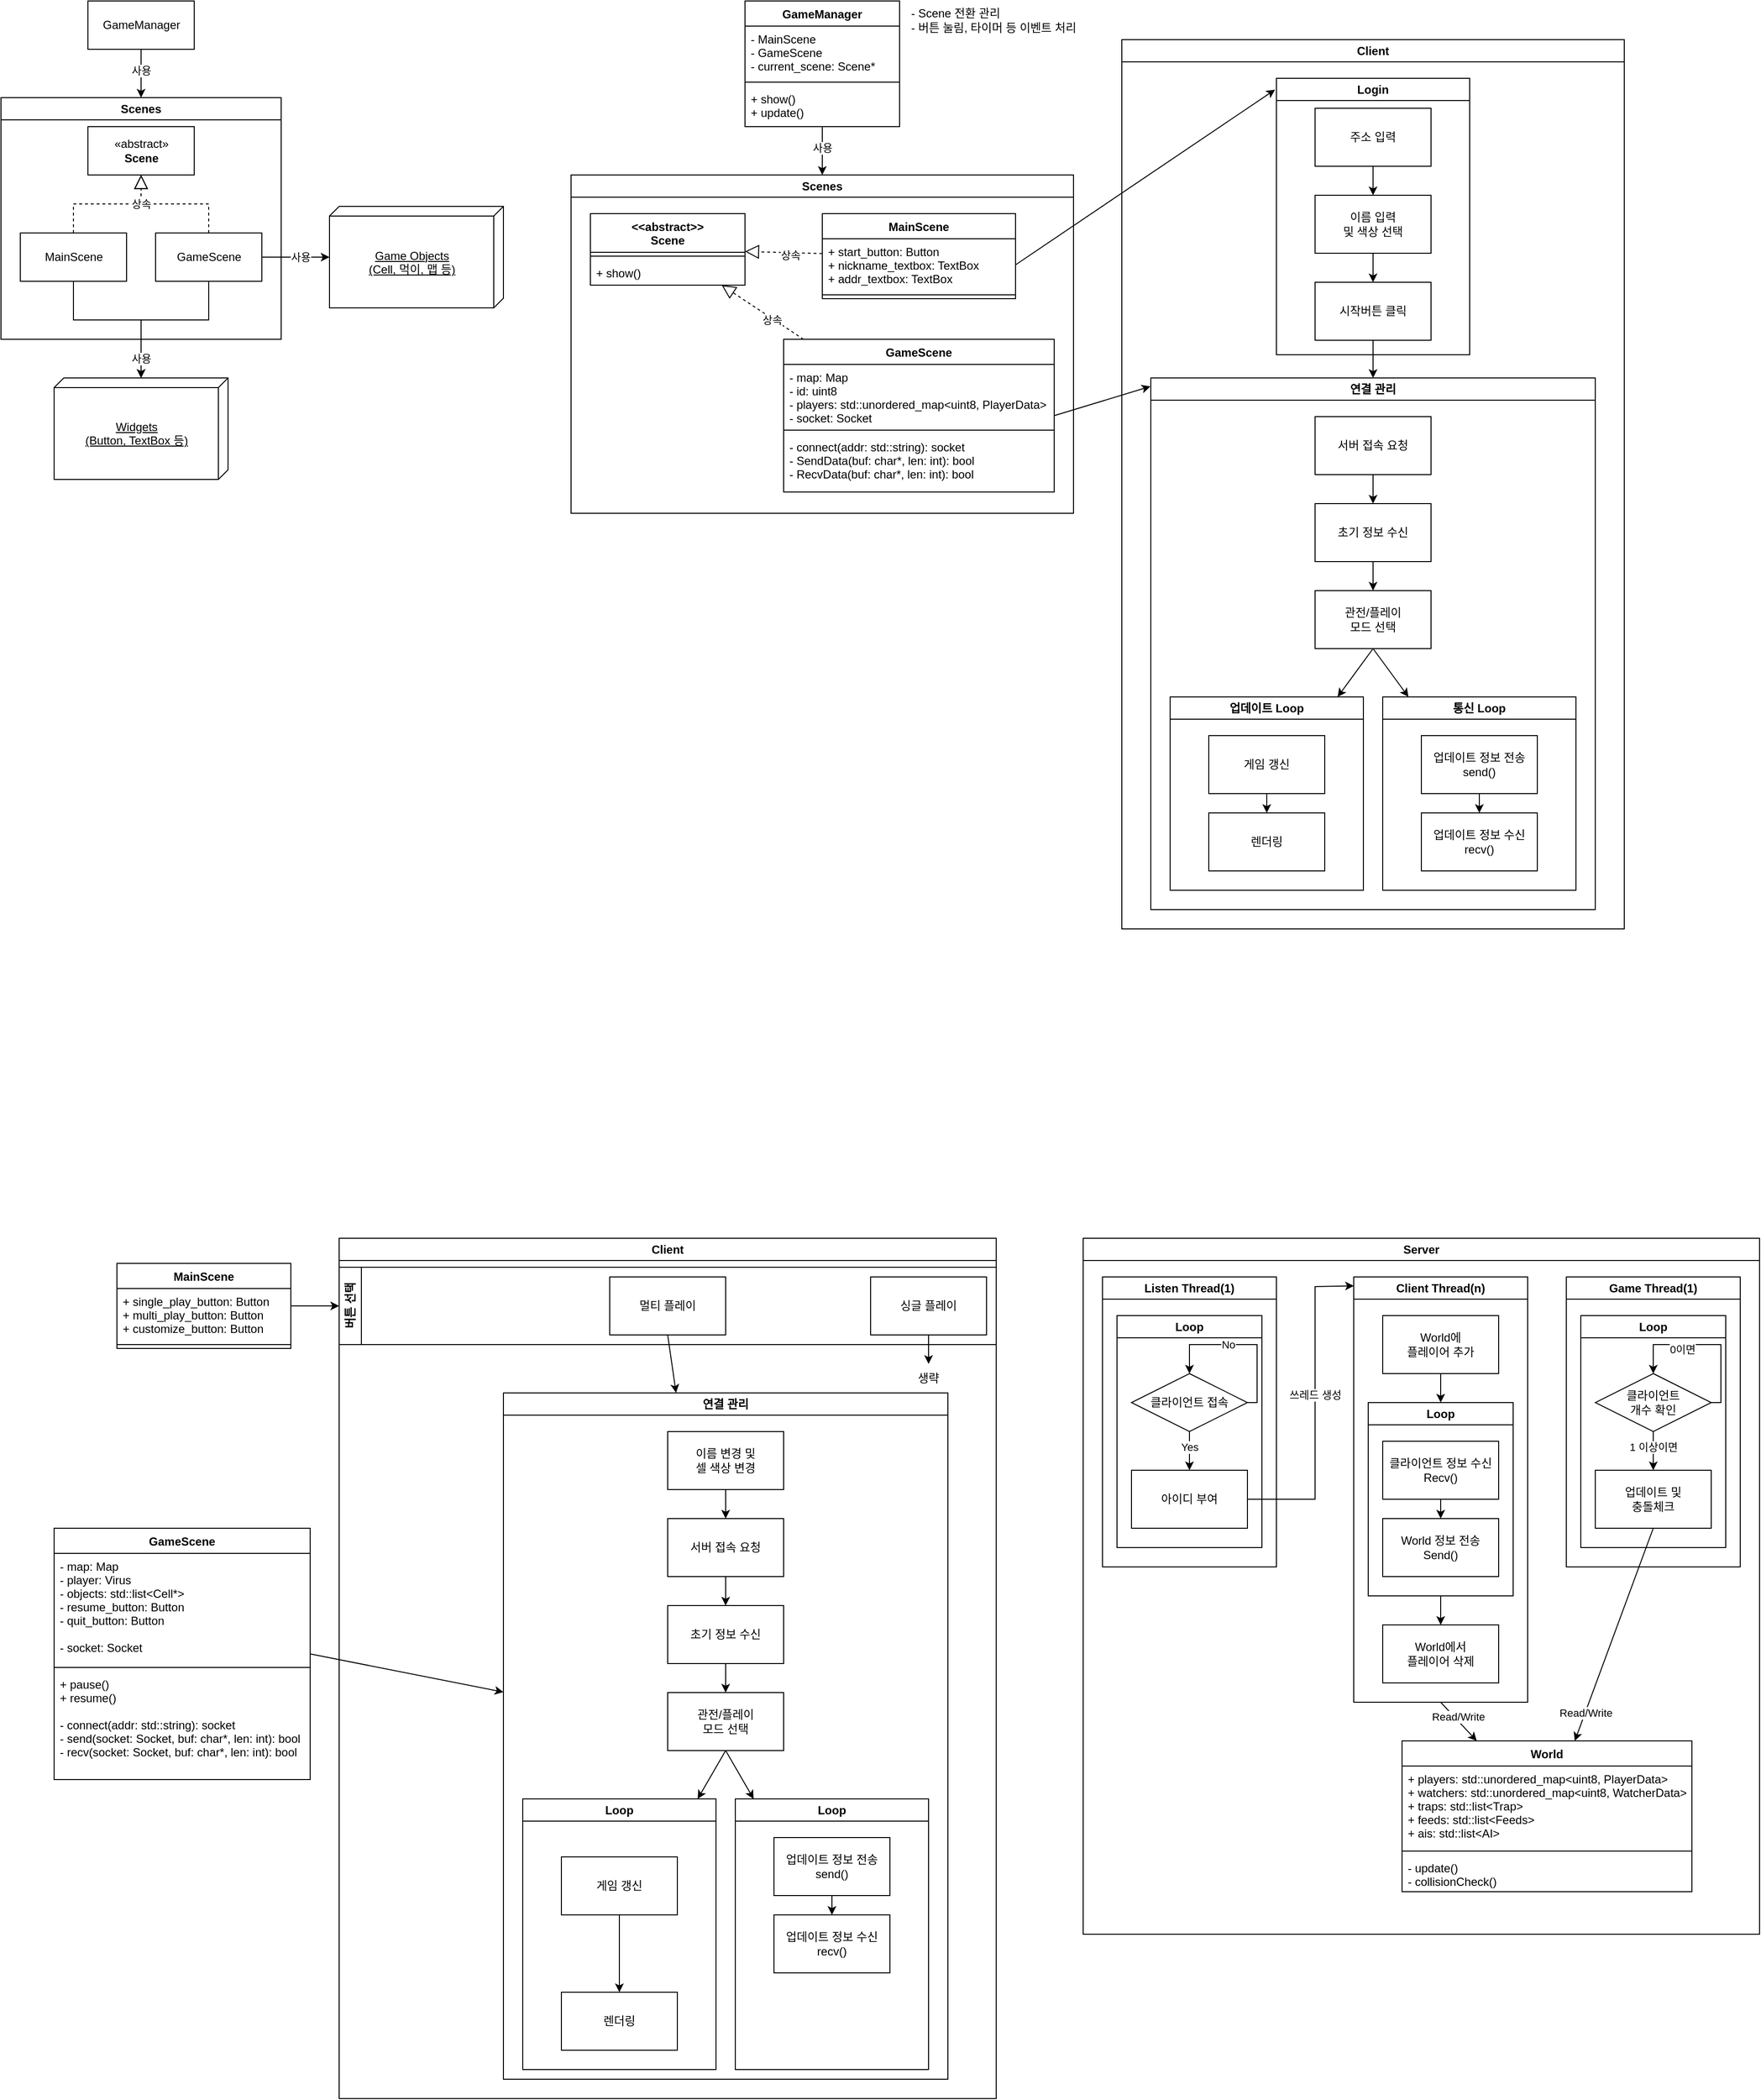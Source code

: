 <mxfile>
    <diagram id="Tkdzfz1TLTnu2IisW8S4" name="Page-1">
        <mxGraphModel dx="1210" dy="749" grid="1" gridSize="10" guides="1" tooltips="1" connect="1" arrows="1" fold="1" page="1" pageScale="1" pageWidth="1920" pageHeight="1200" math="0" shadow="0">
            <root>
                <mxCell id="0"/>
                <mxCell id="1" parent="0"/>
                <mxCell id="48" style="edgeStyle=none;rounded=0;html=1;exitX=1;exitY=0.5;exitDx=0;exitDy=0;" parent="1" source="32" target="47" edge="1">
                    <mxGeometry relative="1" as="geometry"/>
                </mxCell>
                <mxCell id="61" value="사용" style="edgeLabel;html=1;align=center;verticalAlign=middle;resizable=0;points=[];" parent="48" vertex="1" connectable="0">
                    <mxGeometry x="-0.141" relative="1" as="geometry">
                        <mxPoint x="10" as="offset"/>
                    </mxGeometry>
                </mxCell>
                <mxCell id="33" value="GameManager" style="html=1;" parent="1" vertex="1">
                    <mxGeometry x="140" y="40" width="110" height="50" as="geometry"/>
                </mxCell>
                <mxCell id="47" value="&lt;br&gt;&lt;br&gt;Game Objects&lt;br&gt;(Cell, 먹이, 맵 등)" style="verticalAlign=top;align=center;spacingTop=8;spacingLeft=2;spacingRight=12;shape=cube;size=10;direction=south;fontStyle=4;html=1;" parent="1" vertex="1">
                    <mxGeometry x="390" y="252.5" width="180" height="105" as="geometry"/>
                </mxCell>
                <mxCell id="67" value="- Scene 전환 관리&lt;br&gt;- 버튼 눌림, 타이머 등 이벤트 처리" style="text;html=1;strokeColor=none;fillColor=none;align=left;verticalAlign=middle;whiteSpace=wrap;rounded=0;" parent="1" vertex="1">
                    <mxGeometry x="990" y="40" width="195" height="40" as="geometry"/>
                </mxCell>
                <mxCell id="72" value="GameManager" style="swimlane;fontStyle=1;align=center;verticalAlign=top;childLayout=stackLayout;horizontal=1;startSize=26;horizontalStack=0;resizeParent=1;resizeParentMax=0;resizeLast=0;collapsible=1;marginBottom=0;" parent="1" vertex="1">
                    <mxGeometry x="820" y="40" width="160" height="130" as="geometry">
                        <mxRectangle x="840" y="120" width="120" height="30" as="alternateBounds"/>
                    </mxGeometry>
                </mxCell>
                <mxCell id="73" value="- MainScene&#10;- GameScene&#10;- current_scene: Scene*" style="text;strokeColor=none;fillColor=none;align=left;verticalAlign=top;spacingLeft=4;spacingRight=4;overflow=hidden;rotatable=0;points=[[0,0.5],[1,0.5]];portConstraint=eastwest;" parent="72" vertex="1">
                    <mxGeometry y="26" width="160" height="54" as="geometry"/>
                </mxCell>
                <mxCell id="74" value="" style="line;strokeWidth=1;fillColor=none;align=left;verticalAlign=middle;spacingTop=-1;spacingLeft=3;spacingRight=3;rotatable=0;labelPosition=right;points=[];portConstraint=eastwest;strokeColor=inherit;" parent="72" vertex="1">
                    <mxGeometry y="80" width="160" height="8" as="geometry"/>
                </mxCell>
                <mxCell id="75" value="+ show()&#10;+ update()" style="text;strokeColor=none;fillColor=none;align=left;verticalAlign=top;spacingLeft=4;spacingRight=4;overflow=hidden;rotatable=0;points=[[0,0.5],[1,0.5]];portConstraint=eastwest;" parent="72" vertex="1">
                    <mxGeometry y="88" width="160" height="42" as="geometry"/>
                </mxCell>
                <mxCell id="76" value="Scenes" style="swimlane;whiteSpace=wrap;html=1;" parent="1" vertex="1">
                    <mxGeometry x="50" y="140" width="290" height="250" as="geometry"/>
                </mxCell>
                <mxCell id="31" value="MainScene" style="html=1;" parent="76" vertex="1">
                    <mxGeometry x="20" y="140" width="110" height="50" as="geometry"/>
                </mxCell>
                <mxCell id="32" value="GameScene" style="html=1;" parent="76" vertex="1">
                    <mxGeometry x="160" y="140" width="110" height="50" as="geometry"/>
                </mxCell>
                <mxCell id="35" value="«abstract»&lt;br&gt;&lt;b&gt;Scene&lt;/b&gt;" style="html=1;" parent="76" vertex="1">
                    <mxGeometry x="90" y="30" width="110" height="50" as="geometry"/>
                </mxCell>
                <mxCell id="36" value="" style="endArrow=block;dashed=1;endFill=0;endSize=12;html=1;rounded=0;exitX=0.5;exitY=0;exitDx=0;exitDy=0;entryX=0.5;entryY=1;entryDx=0;entryDy=0;" parent="76" source="31" target="35" edge="1">
                    <mxGeometry width="160" relative="1" as="geometry">
                        <mxPoint x="50" y="120" as="sourcePoint"/>
                        <mxPoint x="210" y="120" as="targetPoint"/>
                        <Array as="points">
                            <mxPoint x="75" y="110"/>
                            <mxPoint x="145" y="110"/>
                        </Array>
                    </mxGeometry>
                </mxCell>
                <mxCell id="37" value="" style="endArrow=block;dashed=1;endFill=0;endSize=12;html=1;rounded=0;exitX=0.5;exitY=0;exitDx=0;exitDy=0;entryX=0.5;entryY=1;entryDx=0;entryDy=0;" parent="76" source="32" target="35" edge="1">
                    <mxGeometry width="160" relative="1" as="geometry">
                        <mxPoint x="400" y="90" as="sourcePoint"/>
                        <mxPoint x="470" y="20" as="targetPoint"/>
                        <Array as="points">
                            <mxPoint x="215" y="110"/>
                            <mxPoint x="145" y="110"/>
                        </Array>
                    </mxGeometry>
                </mxCell>
                <mxCell id="59" value="상속" style="edgeLabel;html=1;align=center;verticalAlign=middle;resizable=0;points=[];" parent="37" vertex="1" connectable="0">
                    <mxGeometry x="0.665" relative="1" as="geometry">
                        <mxPoint y="8" as="offset"/>
                    </mxGeometry>
                </mxCell>
                <mxCell id="63" style="edgeStyle=none;html=1;exitX=0.5;exitY=1;exitDx=0;exitDy=0;entryX=0.5;entryY=0;entryDx=0;entryDy=0;rounded=0;" parent="1" source="31" edge="1">
                    <mxGeometry relative="1" as="geometry">
                        <mxPoint x="195" y="430" as="targetPoint"/>
                        <Array as="points">
                            <mxPoint x="125" y="370"/>
                            <mxPoint x="195" y="370"/>
                        </Array>
                    </mxGeometry>
                </mxCell>
                <mxCell id="64" style="edgeStyle=none;html=1;exitX=0.5;exitY=1;exitDx=0;exitDy=0;rounded=0;" parent="1" source="32" target="112" edge="1">
                    <mxGeometry relative="1" as="geometry">
                        <mxPoint x="195" y="430" as="targetPoint"/>
                        <Array as="points">
                            <mxPoint x="265" y="370"/>
                            <mxPoint x="195" y="370"/>
                        </Array>
                    </mxGeometry>
                </mxCell>
                <mxCell id="66" value="사용" style="edgeLabel;html=1;align=center;verticalAlign=middle;resizable=0;points=[];" parent="64" vertex="1" connectable="0">
                    <mxGeometry x="0.667" relative="1" as="geometry">
                        <mxPoint y="8" as="offset"/>
                    </mxGeometry>
                </mxCell>
                <mxCell id="45" style="edgeStyle=none;rounded=0;html=1;exitX=0.5;exitY=1;exitDx=0;exitDy=0;entryX=0.5;entryY=0;entryDx=0;entryDy=0;" parent="1" source="33" target="76" edge="1">
                    <mxGeometry relative="1" as="geometry">
                        <mxPoint x="70" y="185" as="sourcePoint"/>
                    </mxGeometry>
                </mxCell>
                <mxCell id="60" value="사용" style="edgeLabel;html=1;align=center;verticalAlign=middle;resizable=0;points=[];" parent="45" vertex="1" connectable="0">
                    <mxGeometry x="-0.136" relative="1" as="geometry">
                        <mxPoint as="offset"/>
                    </mxGeometry>
                </mxCell>
                <mxCell id="81" value="Scenes" style="swimlane;whiteSpace=wrap;html=1;" parent="1" vertex="1">
                    <mxGeometry x="640" y="220" width="520" height="350" as="geometry">
                        <mxRectangle x="640" y="400" width="80" height="30" as="alternateBounds"/>
                    </mxGeometry>
                </mxCell>
                <mxCell id="86" value="" style="endArrow=block;dashed=1;endFill=0;endSize=12;html=1;rounded=0;" parent="81" source="316" target="97" edge="1">
                    <mxGeometry width="160" relative="1" as="geometry">
                        <mxPoint x="320" y="170" as="sourcePoint"/>
                        <mxPoint x="145" y="80" as="targetPoint"/>
                        <Array as="points"/>
                    </mxGeometry>
                </mxCell>
                <mxCell id="324" value="상속" style="edgeLabel;html=1;align=center;verticalAlign=middle;resizable=0;points=[];" vertex="1" connectable="0" parent="86">
                    <mxGeometry x="-0.238" y="1" relative="1" as="geometry">
                        <mxPoint as="offset"/>
                    </mxGeometry>
                </mxCell>
                <mxCell id="97" value="&lt;&lt;abstract&gt;&gt;&#10;Scene" style="swimlane;fontStyle=1;align=center;verticalAlign=top;childLayout=stackLayout;horizontal=1;startSize=40;horizontalStack=0;resizeParent=1;resizeParentMax=0;resizeLast=0;collapsible=1;marginBottom=0;" parent="81" vertex="1">
                    <mxGeometry x="20" y="40" width="160" height="74" as="geometry"/>
                </mxCell>
                <mxCell id="99" value="" style="line;strokeWidth=1;fillColor=none;align=left;verticalAlign=middle;spacingTop=-1;spacingLeft=3;spacingRight=3;rotatable=0;labelPosition=right;points=[];portConstraint=eastwest;strokeColor=inherit;" parent="97" vertex="1">
                    <mxGeometry y="40" width="160" height="8" as="geometry"/>
                </mxCell>
                <mxCell id="100" value="+ show()" style="text;strokeColor=none;fillColor=none;align=left;verticalAlign=top;spacingLeft=4;spacingRight=4;overflow=hidden;rotatable=0;points=[[0,0.5],[1,0.5]];portConstraint=eastwest;" parent="97" vertex="1">
                    <mxGeometry y="48" width="160" height="26" as="geometry"/>
                </mxCell>
                <mxCell id="102" value="MainScene" style="swimlane;fontStyle=1;align=center;verticalAlign=top;childLayout=stackLayout;horizontal=1;startSize=26;horizontalStack=0;resizeParent=1;resizeParentMax=0;resizeLast=0;collapsible=1;marginBottom=0;" parent="81" vertex="1">
                    <mxGeometry x="260" y="40" width="200" height="88" as="geometry">
                        <mxRectangle x="20" y="170.0" width="100" height="30" as="alternateBounds"/>
                    </mxGeometry>
                </mxCell>
                <mxCell id="103" value="+ start_button: Button&#10;+ nickname_textbox: TextBox&#10;+ addr_textbox: TextBox" style="text;strokeColor=none;fillColor=none;align=left;verticalAlign=top;spacingLeft=4;spacingRight=4;overflow=hidden;rotatable=0;points=[[0,0.5],[1,0.5]];portConstraint=eastwest;" parent="102" vertex="1">
                    <mxGeometry y="26" width="200" height="54" as="geometry"/>
                </mxCell>
                <mxCell id="104" value="" style="line;strokeWidth=1;fillColor=none;align=left;verticalAlign=middle;spacingTop=-1;spacingLeft=3;spacingRight=3;rotatable=0;labelPosition=right;points=[];portConstraint=eastwest;strokeColor=inherit;" parent="102" vertex="1">
                    <mxGeometry y="80" width="200" height="8" as="geometry"/>
                </mxCell>
                <mxCell id="85" value="" style="endArrow=block;dashed=1;endFill=0;endSize=12;html=1;rounded=0;" parent="81" source="102" target="97" edge="1">
                    <mxGeometry width="160" relative="1" as="geometry">
                        <mxPoint x="135" y="180" as="sourcePoint"/>
                        <mxPoint x="205" y="80" as="targetPoint"/>
                        <Array as="points"/>
                    </mxGeometry>
                </mxCell>
                <mxCell id="111" value="상속" style="edgeLabel;html=1;align=center;verticalAlign=middle;resizable=0;points=[];" parent="85" vertex="1" connectable="0">
                    <mxGeometry x="0.504" relative="1" as="geometry">
                        <mxPoint x="27" y="3" as="offset"/>
                    </mxGeometry>
                </mxCell>
                <mxCell id="316" value="GameScene" style="swimlane;fontStyle=1;align=center;verticalAlign=top;childLayout=stackLayout;horizontal=1;startSize=26;horizontalStack=0;resizeParent=1;resizeParentMax=0;resizeLast=0;collapsible=1;marginBottom=0;" vertex="1" parent="81">
                    <mxGeometry x="220" y="170" width="280" height="158" as="geometry">
                        <mxRectangle x="220" y="170" width="110" height="30" as="alternateBounds"/>
                    </mxGeometry>
                </mxCell>
                <mxCell id="317" value="- map: Map&#10;- id: uint8&#10;- players: std::unordered_map&lt;uint8, PlayerData&gt;&#10;- socket: Socket" style="text;strokeColor=none;fillColor=none;align=left;verticalAlign=top;spacingLeft=4;spacingRight=4;overflow=hidden;rotatable=0;points=[[0,0.5],[1,0.5]];portConstraint=eastwest;" vertex="1" parent="316">
                    <mxGeometry y="26" width="280" height="64" as="geometry"/>
                </mxCell>
                <mxCell id="318" value="" style="line;strokeWidth=1;fillColor=none;align=left;verticalAlign=middle;spacingTop=-1;spacingLeft=3;spacingRight=3;rotatable=0;labelPosition=right;points=[];portConstraint=eastwest;strokeColor=inherit;" vertex="1" parent="316">
                    <mxGeometry y="90" width="280" height="8" as="geometry"/>
                </mxCell>
                <mxCell id="319" value="- connect(addr: std::string): socket&#10;- SendData(buf: char*, len: int): bool&#10;- RecvData(buf: char*, len: int): bool" style="text;strokeColor=none;fillColor=none;align=left;verticalAlign=top;spacingLeft=4;spacingRight=4;overflow=hidden;rotatable=0;points=[[0,0.5],[1,0.5]];portConstraint=eastwest;" vertex="1" parent="316">
                    <mxGeometry y="98" width="280" height="60" as="geometry"/>
                </mxCell>
                <mxCell id="92" style="edgeStyle=none;rounded=0;html=1;exitX=0.5;exitY=1.014;exitDx=0;exitDy=0;entryX=0.5;entryY=0;entryDx=0;entryDy=0;exitPerimeter=0;" parent="1" source="75" target="81" edge="1">
                    <mxGeometry relative="1" as="geometry">
                        <mxPoint x="845" y="170" as="sourcePoint"/>
                    </mxGeometry>
                </mxCell>
                <mxCell id="93" value="사용" style="edgeLabel;html=1;align=center;verticalAlign=middle;resizable=0;points=[];" parent="92" vertex="1" connectable="0">
                    <mxGeometry x="-0.136" relative="1" as="geometry">
                        <mxPoint as="offset"/>
                    </mxGeometry>
                </mxCell>
                <mxCell id="112" value="&lt;br&gt;&lt;br&gt;Widgets&lt;br&gt;(Button, TextBox 등)" style="verticalAlign=top;align=center;spacingTop=8;spacingLeft=2;spacingRight=12;shape=cube;size=10;direction=south;fontStyle=4;html=1;" parent="1" vertex="1">
                    <mxGeometry x="105" y="430" width="180" height="105" as="geometry"/>
                </mxCell>
                <mxCell id="119" value="Client" style="swimlane;whiteSpace=wrap;html=1;" parent="1" vertex="1">
                    <mxGeometry x="400" y="1320" width="680" height="890" as="geometry"/>
                </mxCell>
                <mxCell id="194" value="버튼 선택" style="swimlane;horizontal=0;whiteSpace=wrap;html=1;" parent="119" vertex="1">
                    <mxGeometry y="30" width="680" height="80" as="geometry"/>
                </mxCell>
                <mxCell id="191" value="멀티 플레이" style="rounded=0;whiteSpace=wrap;html=1;" parent="194" vertex="1">
                    <mxGeometry x="280" y="10" width="120" height="60" as="geometry"/>
                </mxCell>
                <mxCell id="190" value="싱글 플레이" style="rounded=0;whiteSpace=wrap;html=1;" parent="194" vertex="1">
                    <mxGeometry x="550" y="10" width="120" height="60" as="geometry"/>
                </mxCell>
                <mxCell id="196" style="edgeStyle=none;rounded=0;html=1;exitX=0.5;exitY=1;exitDx=0;exitDy=0;" parent="119" source="191" target="202" edge="1">
                    <mxGeometry relative="1" as="geometry">
                        <Array as="points"/>
                    </mxGeometry>
                </mxCell>
                <mxCell id="202" value="연결 관리" style="swimlane;whiteSpace=wrap;html=1;" parent="119" vertex="1">
                    <mxGeometry x="170" y="160" width="460" height="710" as="geometry"/>
                </mxCell>
                <mxCell id="134" value="서버 접속 요청" style="rounded=0;whiteSpace=wrap;html=1;" parent="202" vertex="1">
                    <mxGeometry x="170" y="130" width="120" height="60" as="geometry"/>
                </mxCell>
                <mxCell id="140" value="초기 정보 수신" style="rounded=0;whiteSpace=wrap;html=1;" parent="202" vertex="1">
                    <mxGeometry x="170" y="220" width="120" height="60" as="geometry"/>
                </mxCell>
                <mxCell id="156" style="edgeStyle=none;rounded=0;html=1;exitX=0.5;exitY=1;exitDx=0;exitDy=0;" parent="202" source="134" target="140" edge="1">
                    <mxGeometry relative="1" as="geometry"/>
                </mxCell>
                <mxCell id="158" value="Loop" style="swimlane;whiteSpace=wrap;html=1;" parent="202" vertex="1">
                    <mxGeometry x="20" y="420" width="200" height="280" as="geometry"/>
                </mxCell>
                <mxCell id="157" value="렌더링" style="rounded=0;whiteSpace=wrap;html=1;" parent="158" vertex="1">
                    <mxGeometry x="40" y="200" width="120" height="60" as="geometry"/>
                </mxCell>
                <mxCell id="249" style="edgeStyle=none;rounded=0;html=1;exitX=0.5;exitY=1;exitDx=0;exitDy=0;" edge="1" parent="158" source="248" target="157">
                    <mxGeometry relative="1" as="geometry"/>
                </mxCell>
                <mxCell id="248" value="게임 갱신" style="rounded=0;whiteSpace=wrap;html=1;" vertex="1" parent="158">
                    <mxGeometry x="40" y="60" width="120" height="60" as="geometry"/>
                </mxCell>
                <mxCell id="163" style="edgeStyle=none;rounded=0;html=1;exitX=0.5;exitY=1;exitDx=0;exitDy=0;" parent="202" source="140" target="229" edge="1">
                    <mxGeometry relative="1" as="geometry">
                        <mxPoint x="210" y="330" as="targetPoint"/>
                    </mxGeometry>
                </mxCell>
                <mxCell id="254" style="edgeStyle=none;rounded=0;html=1;exitX=0.5;exitY=1;exitDx=0;exitDy=0;" edge="1" parent="202" source="229" target="158">
                    <mxGeometry relative="1" as="geometry"/>
                </mxCell>
                <mxCell id="255" style="edgeStyle=none;rounded=0;html=1;exitX=0.5;exitY=1;exitDx=0;exitDy=0;" edge="1" parent="202" source="229" target="242">
                    <mxGeometry relative="1" as="geometry"/>
                </mxCell>
                <mxCell id="229" value="관전/플레이&lt;br&gt;모드 선택" style="rounded=0;whiteSpace=wrap;html=1;" vertex="1" parent="202">
                    <mxGeometry x="170" y="310" width="120" height="60" as="geometry"/>
                </mxCell>
                <mxCell id="242" value="Loop" style="swimlane;whiteSpace=wrap;html=1;" vertex="1" parent="202">
                    <mxGeometry x="240" y="420" width="200" height="280" as="geometry"/>
                </mxCell>
                <mxCell id="244" style="edgeStyle=none;rounded=0;html=1;exitX=0.5;exitY=1;exitDx=0;exitDy=0;" edge="1" parent="242" source="245" target="247">
                    <mxGeometry relative="1" as="geometry"/>
                </mxCell>
                <mxCell id="245" value="업데이트 정보 전송&lt;br&gt;send()" style="rounded=0;whiteSpace=wrap;html=1;" vertex="1" parent="242">
                    <mxGeometry x="40" y="40" width="120" height="60" as="geometry"/>
                </mxCell>
                <mxCell id="247" value="업데이트 정보 수신&lt;br&gt;recv()" style="rounded=0;whiteSpace=wrap;html=1;" vertex="1" parent="242">
                    <mxGeometry x="40" y="120" width="120" height="60" as="geometry"/>
                </mxCell>
                <mxCell id="253" style="edgeStyle=none;rounded=0;html=1;exitX=0.5;exitY=1;exitDx=0;exitDy=0;" edge="1" parent="202" source="197" target="134">
                    <mxGeometry relative="1" as="geometry"/>
                </mxCell>
                <mxCell id="197" value="이름 변경 및&lt;br&gt;셀 색상 변경" style="rounded=0;whiteSpace=wrap;html=1;" parent="202" vertex="1">
                    <mxGeometry x="170" y="40" width="120" height="60" as="geometry"/>
                </mxCell>
                <mxCell id="125" value="생략" style="text;html=1;strokeColor=none;fillColor=none;align=center;verticalAlign=middle;whiteSpace=wrap;rounded=0;" parent="119" vertex="1">
                    <mxGeometry x="590" y="130" width="40" height="30" as="geometry"/>
                </mxCell>
                <mxCell id="241" style="edgeStyle=none;rounded=0;html=1;exitX=0.5;exitY=1;exitDx=0;exitDy=0;" edge="1" parent="119" source="190" target="125">
                    <mxGeometry relative="1" as="geometry"/>
                </mxCell>
                <mxCell id="136" value="Server" style="swimlane;whiteSpace=wrap;html=1;" parent="1" vertex="1">
                    <mxGeometry x="1170" y="1320" width="700" height="720" as="geometry"/>
                </mxCell>
                <mxCell id="143" value="Listen Thread(1)" style="swimlane;whiteSpace=wrap;html=1;" parent="136" vertex="1">
                    <mxGeometry x="20" y="40" width="180" height="300" as="geometry"/>
                </mxCell>
                <mxCell id="151" value="Loop" style="swimlane;whiteSpace=wrap;html=1;" parent="143" vertex="1">
                    <mxGeometry x="15" y="40" width="150" height="240" as="geometry"/>
                </mxCell>
                <mxCell id="138" value="아이디 부여" style="rounded=0;whiteSpace=wrap;html=1;" parent="151" vertex="1">
                    <mxGeometry x="15" y="160" width="120" height="60" as="geometry"/>
                </mxCell>
                <mxCell id="139" style="edgeStyle=none;html=1;" parent="151" source="216" target="138" edge="1">
                    <mxGeometry relative="1" as="geometry">
                        <mxPoint x="80.0" y="120" as="sourcePoint"/>
                        <mxPoint x="79.87" y="150" as="targetPoint"/>
                    </mxGeometry>
                </mxCell>
                <mxCell id="220" value="Yes" style="edgeLabel;html=1;align=center;verticalAlign=middle;resizable=0;points=[];" parent="139" vertex="1" connectable="0">
                    <mxGeometry x="-0.195" relative="1" as="geometry">
                        <mxPoint as="offset"/>
                    </mxGeometry>
                </mxCell>
                <mxCell id="216" value="클라이언트 접속" style="rhombus;whiteSpace=wrap;html=1;" parent="151" vertex="1">
                    <mxGeometry x="15" y="60" width="120" height="60" as="geometry"/>
                </mxCell>
                <mxCell id="218" style="edgeStyle=none;rounded=0;html=1;exitX=1;exitY=0.5;exitDx=0;exitDy=0;startArrow=none;startFill=0;endArrow=classic;endFill=1;" parent="151" source="216" target="216" edge="1">
                    <mxGeometry relative="1" as="geometry">
                        <mxPoint x="65" y="30" as="targetPoint"/>
                        <Array as="points">
                            <mxPoint x="145" y="90"/>
                            <mxPoint x="145" y="30"/>
                            <mxPoint x="75" y="30"/>
                        </Array>
                    </mxGeometry>
                </mxCell>
                <mxCell id="219" value="No" style="edgeLabel;html=1;align=center;verticalAlign=middle;resizable=0;points=[];" parent="218" vertex="1" connectable="0">
                    <mxGeometry x="0.12" relative="1" as="geometry">
                        <mxPoint x="-5" as="offset"/>
                    </mxGeometry>
                </mxCell>
                <mxCell id="144" value="Client Thread(n)" style="swimlane;whiteSpace=wrap;html=1;" parent="136" vertex="1">
                    <mxGeometry x="280" y="40" width="180" height="440" as="geometry"/>
                </mxCell>
                <mxCell id="228" style="edgeStyle=none;rounded=0;html=1;exitX=0.5;exitY=1;exitDx=0;exitDy=0;startArrow=none;startFill=0;endArrow=classic;endFill=1;" parent="144" source="214" target="227" edge="1">
                    <mxGeometry relative="1" as="geometry"/>
                </mxCell>
                <mxCell id="214" value="Loop" style="swimlane;whiteSpace=wrap;html=1;" parent="144" vertex="1">
                    <mxGeometry x="15" y="130" width="150" height="200" as="geometry"/>
                </mxCell>
                <mxCell id="215" style="edgeStyle=none;rounded=0;html=1;exitX=0.5;exitY=1;exitDx=0;exitDy=0;startArrow=none;startFill=0;endArrow=classic;endFill=1;" parent="214" source="203" target="204" edge="1">
                    <mxGeometry relative="1" as="geometry"/>
                </mxCell>
                <mxCell id="203" value="클라이언트 정보 수신&lt;br&gt;Recv()" style="rounded=0;whiteSpace=wrap;html=1;" parent="214" vertex="1">
                    <mxGeometry x="15" y="40" width="120" height="60" as="geometry"/>
                </mxCell>
                <mxCell id="204" value="World 정보 전송&lt;br&gt;Send()" style="rounded=0;whiteSpace=wrap;html=1;" parent="214" vertex="1">
                    <mxGeometry x="15" y="120" width="120" height="60" as="geometry"/>
                </mxCell>
                <mxCell id="226" style="edgeStyle=none;rounded=0;html=1;exitX=0.5;exitY=1;exitDx=0;exitDy=0;startArrow=none;startFill=0;endArrow=classic;endFill=1;" parent="144" source="223" target="214" edge="1">
                    <mxGeometry relative="1" as="geometry"/>
                </mxCell>
                <mxCell id="223" value="World에 &lt;br&gt;플레이어 추가" style="rounded=0;whiteSpace=wrap;html=1;" parent="144" vertex="1">
                    <mxGeometry x="30" y="40" width="120" height="60" as="geometry"/>
                </mxCell>
                <mxCell id="227" value="World에서&lt;br&gt;플레이어 삭제" style="rounded=0;whiteSpace=wrap;html=1;" parent="144" vertex="1">
                    <mxGeometry x="30" y="360" width="120" height="60" as="geometry"/>
                </mxCell>
                <mxCell id="145" value="Game Thread(1)" style="swimlane;whiteSpace=wrap;html=1;" parent="136" vertex="1">
                    <mxGeometry x="500" y="40" width="180" height="300" as="geometry"/>
                </mxCell>
                <mxCell id="164" value="Loop" style="swimlane;whiteSpace=wrap;html=1;" parent="145" vertex="1">
                    <mxGeometry x="15" y="40" width="150" height="240" as="geometry"/>
                </mxCell>
                <mxCell id="166" value="업데이트 및&lt;br&gt;충돌체크" style="rounded=0;whiteSpace=wrap;html=1;" parent="164" vertex="1">
                    <mxGeometry x="15" y="160" width="120" height="60" as="geometry"/>
                </mxCell>
                <mxCell id="167" style="edgeStyle=none;html=1;exitX=0.5;exitY=1;exitDx=0;exitDy=0;" parent="164" source="221" target="166" edge="1">
                    <mxGeometry relative="1" as="geometry">
                        <mxPoint x="93.314" y="133.107" as="sourcePoint"/>
                        <mxPoint x="94.87" y="135" as="targetPoint"/>
                    </mxGeometry>
                </mxCell>
                <mxCell id="168" value="1 이상이면" style="edgeLabel;html=1;align=center;verticalAlign=middle;resizable=0;points=[];" parent="167" vertex="1" connectable="0">
                    <mxGeometry x="-0.077" y="1" relative="1" as="geometry">
                        <mxPoint x="-1" y="-3" as="offset"/>
                    </mxGeometry>
                </mxCell>
                <mxCell id="170" style="edgeStyle=none;rounded=0;html=1;" parent="164" source="221" target="221" edge="1">
                    <mxGeometry relative="1" as="geometry">
                        <mxPoint x="56.588" y="48.765" as="targetPoint"/>
                        <mxPoint x="120" y="85" as="sourcePoint"/>
                        <Array as="points">
                            <mxPoint x="145" y="90"/>
                            <mxPoint x="145" y="30"/>
                            <mxPoint x="75" y="30"/>
                        </Array>
                    </mxGeometry>
                </mxCell>
                <mxCell id="171" value="0이면" style="edgeLabel;html=1;align=center;verticalAlign=middle;resizable=0;points=[];" parent="170" vertex="1" connectable="0">
                    <mxGeometry x="0.084" relative="1" as="geometry">
                        <mxPoint x="-18" y="5" as="offset"/>
                    </mxGeometry>
                </mxCell>
                <mxCell id="221" value="클라이언트&lt;br&gt;개수 확인" style="rhombus;whiteSpace=wrap;html=1;" parent="164" vertex="1">
                    <mxGeometry x="15" y="60" width="120" height="60" as="geometry"/>
                </mxCell>
                <mxCell id="153" style="edgeStyle=none;html=1;exitX=1;exitY=0.5;exitDx=0;exitDy=0;rounded=0;entryX=0.001;entryY=0.021;entryDx=0;entryDy=0;entryPerimeter=0;" parent="136" source="138" target="144" edge="1">
                    <mxGeometry relative="1" as="geometry">
                        <mxPoint x="270" y="60" as="targetPoint"/>
                        <Array as="points">
                            <mxPoint x="240" y="270"/>
                            <mxPoint x="240" y="50"/>
                        </Array>
                    </mxGeometry>
                </mxCell>
                <mxCell id="154" value="쓰레드 생성" style="edgeLabel;html=1;align=center;verticalAlign=middle;resizable=0;points=[];" parent="153" vertex="1" connectable="0">
                    <mxGeometry x="0.174" y="-2" relative="1" as="geometry">
                        <mxPoint x="-2" y="16" as="offset"/>
                    </mxGeometry>
                </mxCell>
                <mxCell id="208" style="edgeStyle=none;rounded=0;html=1;exitX=0.5;exitY=1;exitDx=0;exitDy=0;" parent="136" source="166" target="231" edge="1">
                    <mxGeometry relative="1" as="geometry">
                        <Array as="points"/>
                        <mxPoint x="570" y="640" as="targetPoint"/>
                    </mxGeometry>
                </mxCell>
                <mxCell id="224" value="Read/Write" style="edgeLabel;html=1;align=center;verticalAlign=middle;resizable=0;points=[];" parent="208" vertex="1" connectable="0">
                    <mxGeometry x="0.013" y="2" relative="1" as="geometry">
                        <mxPoint x="-31" y="78" as="offset"/>
                    </mxGeometry>
                </mxCell>
                <mxCell id="213" style="edgeStyle=none;rounded=0;html=1;exitX=0.5;exitY=1;exitDx=0;exitDy=0;startArrow=none;startFill=0;endArrow=classic;endFill=1;" parent="136" source="144" target="231" edge="1">
                    <mxGeometry relative="1" as="geometry">
                        <Array as="points"/>
                        <mxPoint x="390" y="640" as="targetPoint"/>
                    </mxGeometry>
                </mxCell>
                <mxCell id="225" value="Read/Write" style="edgeLabel;html=1;align=center;verticalAlign=middle;resizable=0;points=[];" parent="213" vertex="1" connectable="0">
                    <mxGeometry x="-0.063" relative="1" as="geometry">
                        <mxPoint y="-4" as="offset"/>
                    </mxGeometry>
                </mxCell>
                <mxCell id="231" value="World" style="swimlane;fontStyle=1;align=center;verticalAlign=top;childLayout=stackLayout;horizontal=1;startSize=26;horizontalStack=0;resizeParent=1;resizeParentMax=0;resizeLast=0;collapsible=1;marginBottom=0;" vertex="1" parent="136">
                    <mxGeometry x="330" y="520" width="300" height="156" as="geometry"/>
                </mxCell>
                <mxCell id="232" value="+ players: std::unordered_map&lt;uint8, PlayerData&gt;&#10;+ watchers: std::unordered_map&lt;uint8, WatcherData&gt;&#10;+ traps: std::list&lt;Trap&gt;&#10;+ feeds: std::list&lt;Feeds&gt;&#10;+ ais: std::list&lt;AI&gt;" style="text;strokeColor=none;fillColor=none;align=left;verticalAlign=top;spacingLeft=4;spacingRight=4;overflow=hidden;rotatable=0;points=[[0,0.5],[1,0.5]];portConstraint=eastwest;" vertex="1" parent="231">
                    <mxGeometry y="26" width="300" height="84" as="geometry"/>
                </mxCell>
                <mxCell id="233" value="" style="line;strokeWidth=1;fillColor=none;align=left;verticalAlign=middle;spacingTop=-1;spacingLeft=3;spacingRight=3;rotatable=0;labelPosition=right;points=[];portConstraint=eastwest;strokeColor=inherit;" vertex="1" parent="231">
                    <mxGeometry y="110" width="300" height="8" as="geometry"/>
                </mxCell>
                <mxCell id="234" value="- update()&#10;- collisionCheck()" style="text;strokeColor=none;fillColor=none;align=left;verticalAlign=top;spacingLeft=4;spacingRight=4;overflow=hidden;rotatable=0;points=[[0,0.5],[1,0.5]];portConstraint=eastwest;" vertex="1" parent="231">
                    <mxGeometry y="118" width="300" height="38" as="geometry"/>
                </mxCell>
                <mxCell id="200" style="edgeStyle=none;rounded=0;html=1;exitX=1;exitY=0.5;exitDx=0;exitDy=0;" parent="1" source="175" target="202" edge="1">
                    <mxGeometry relative="1" as="geometry"/>
                </mxCell>
                <mxCell id="175" value="GameScene" style="swimlane;fontStyle=1;align=center;verticalAlign=top;childLayout=stackLayout;horizontal=1;startSize=26;horizontalStack=0;resizeParent=1;resizeParentMax=0;resizeLast=0;collapsible=1;marginBottom=0;" parent="1" vertex="1">
                    <mxGeometry x="105" y="1620" width="265" height="260" as="geometry">
                        <mxRectangle x="220" y="170" width="110" height="30" as="alternateBounds"/>
                    </mxGeometry>
                </mxCell>
                <mxCell id="176" value="- map: Map&#10;- player: Virus&#10;- objects: std::list&lt;Cell*&gt;&#10;- resume_button: Button&#10;- quit_button: Button&#10;&#10;- socket: Socket" style="text;strokeColor=none;fillColor=none;align=left;verticalAlign=top;spacingLeft=4;spacingRight=4;overflow=hidden;rotatable=0;points=[[0,0.5],[1,0.5]];portConstraint=eastwest;" parent="175" vertex="1">
                    <mxGeometry y="26" width="265" height="114" as="geometry"/>
                </mxCell>
                <mxCell id="177" value="" style="line;strokeWidth=1;fillColor=none;align=left;verticalAlign=middle;spacingTop=-1;spacingLeft=3;spacingRight=3;rotatable=0;labelPosition=right;points=[];portConstraint=eastwest;strokeColor=inherit;" parent="175" vertex="1">
                    <mxGeometry y="140" width="265" height="8" as="geometry"/>
                </mxCell>
                <mxCell id="178" value="+ pause()&#10;+ resume()&#10;&#10;- connect(addr: std::string): socket&#10;- send(socket: Socket, buf: char*, len: int): bool&#10;- recv(socket: Socket, buf: char*, len: int): bool" style="text;strokeColor=none;fillColor=none;align=left;verticalAlign=top;spacingLeft=4;spacingRight=4;overflow=hidden;rotatable=0;points=[[0,0.5],[1,0.5]];portConstraint=eastwest;" parent="175" vertex="1">
                    <mxGeometry y="148" width="265" height="112" as="geometry"/>
                </mxCell>
                <mxCell id="199" style="edgeStyle=none;rounded=0;html=1;exitX=1;exitY=0.5;exitDx=0;exitDy=0;" parent="1" source="184" target="194" edge="1">
                    <mxGeometry relative="1" as="geometry"/>
                </mxCell>
                <mxCell id="184" value="MainScene" style="swimlane;fontStyle=1;align=center;verticalAlign=top;childLayout=stackLayout;horizontal=1;startSize=26;horizontalStack=0;resizeParent=1;resizeParentMax=0;resizeLast=0;collapsible=1;marginBottom=0;" parent="1" vertex="1">
                    <mxGeometry x="170" y="1346" width="180" height="88" as="geometry"/>
                </mxCell>
                <mxCell id="185" value="+ single_play_button: Button&#10;+ multi_play_button: Button&#10;+ customize_button: Button" style="text;strokeColor=none;fillColor=none;align=left;verticalAlign=top;spacingLeft=4;spacingRight=4;overflow=hidden;rotatable=0;points=[[0,0.5],[1,0.5]];portConstraint=eastwest;" parent="184" vertex="1">
                    <mxGeometry y="26" width="180" height="54" as="geometry"/>
                </mxCell>
                <mxCell id="186" value="" style="line;strokeWidth=1;fillColor=none;align=left;verticalAlign=middle;spacingTop=-1;spacingLeft=3;spacingRight=3;rotatable=0;labelPosition=right;points=[];portConstraint=eastwest;strokeColor=inherit;" parent="184" vertex="1">
                    <mxGeometry y="80" width="180" height="8" as="geometry"/>
                </mxCell>
                <mxCell id="290" value="Client" style="swimlane;whiteSpace=wrap;html=1;" vertex="1" parent="1">
                    <mxGeometry x="1210" y="80" width="520" height="920" as="geometry"/>
                </mxCell>
                <mxCell id="295" value="연결 관리" style="swimlane;whiteSpace=wrap;html=1;" vertex="1" parent="290">
                    <mxGeometry x="30" y="350" width="460" height="550" as="geometry"/>
                </mxCell>
                <mxCell id="296" value="서버 접속 요청" style="rounded=0;whiteSpace=wrap;html=1;" vertex="1" parent="295">
                    <mxGeometry x="170" y="40" width="120" height="60" as="geometry"/>
                </mxCell>
                <mxCell id="297" value="초기 정보 수신" style="rounded=0;whiteSpace=wrap;html=1;" vertex="1" parent="295">
                    <mxGeometry x="170" y="130" width="120" height="60" as="geometry"/>
                </mxCell>
                <mxCell id="298" style="edgeStyle=none;rounded=0;html=1;exitX=0.5;exitY=1;exitDx=0;exitDy=0;" edge="1" parent="295" source="296" target="297">
                    <mxGeometry relative="1" as="geometry"/>
                </mxCell>
                <mxCell id="299" value="업데이트 Loop" style="swimlane;whiteSpace=wrap;html=1;" vertex="1" parent="295">
                    <mxGeometry x="20" y="330" width="200" height="200" as="geometry"/>
                </mxCell>
                <mxCell id="300" value="렌더링" style="rounded=0;whiteSpace=wrap;html=1;" vertex="1" parent="299">
                    <mxGeometry x="40" y="120" width="120" height="60" as="geometry"/>
                </mxCell>
                <mxCell id="301" style="edgeStyle=none;rounded=0;html=1;exitX=0.5;exitY=1;exitDx=0;exitDy=0;" edge="1" parent="299" source="302" target="300">
                    <mxGeometry relative="1" as="geometry"/>
                </mxCell>
                <mxCell id="302" value="게임 갱신" style="rounded=0;whiteSpace=wrap;html=1;" vertex="1" parent="299">
                    <mxGeometry x="40" y="40" width="120" height="60" as="geometry"/>
                </mxCell>
                <mxCell id="303" style="edgeStyle=none;rounded=0;html=1;exitX=0.5;exitY=1;exitDx=0;exitDy=0;" edge="1" parent="295" source="297" target="306">
                    <mxGeometry relative="1" as="geometry">
                        <mxPoint x="210" y="240" as="targetPoint"/>
                    </mxGeometry>
                </mxCell>
                <mxCell id="304" style="edgeStyle=none;rounded=0;html=1;exitX=0.5;exitY=1;exitDx=0;exitDy=0;" edge="1" parent="295" source="306" target="299">
                    <mxGeometry relative="1" as="geometry"/>
                </mxCell>
                <mxCell id="305" style="edgeStyle=none;rounded=0;html=1;exitX=0.5;exitY=1;exitDx=0;exitDy=0;" edge="1" parent="295" source="306" target="307">
                    <mxGeometry relative="1" as="geometry"/>
                </mxCell>
                <mxCell id="306" value="관전/플레이&lt;br&gt;모드 선택" style="rounded=0;whiteSpace=wrap;html=1;" vertex="1" parent="295">
                    <mxGeometry x="170" y="220" width="120" height="60" as="geometry"/>
                </mxCell>
                <mxCell id="307" value="통신 Loop" style="swimlane;whiteSpace=wrap;html=1;" vertex="1" parent="295">
                    <mxGeometry x="240" y="330" width="200" height="200" as="geometry"/>
                </mxCell>
                <mxCell id="308" style="edgeStyle=none;rounded=0;html=1;exitX=0.5;exitY=1;exitDx=0;exitDy=0;" edge="1" parent="307" source="309" target="310">
                    <mxGeometry relative="1" as="geometry"/>
                </mxCell>
                <mxCell id="309" value="업데이트 정보 전송&lt;br&gt;send()" style="rounded=0;whiteSpace=wrap;html=1;" vertex="1" parent="307">
                    <mxGeometry x="40" y="40" width="120" height="60" as="geometry"/>
                </mxCell>
                <mxCell id="310" value="업데이트 정보 수신&lt;br&gt;recv()" style="rounded=0;whiteSpace=wrap;html=1;" vertex="1" parent="307">
                    <mxGeometry x="40" y="120" width="120" height="60" as="geometry"/>
                </mxCell>
                <mxCell id="332" style="edgeStyle=none;rounded=0;html=1;exitX=0.5;exitY=1;exitDx=0;exitDy=0;" edge="1" parent="290" source="328" target="295">
                    <mxGeometry relative="1" as="geometry"/>
                </mxCell>
                <mxCell id="333" value="Login" style="swimlane;whiteSpace=wrap;html=1;" vertex="1" parent="290">
                    <mxGeometry x="160" y="40" width="200" height="286" as="geometry"/>
                </mxCell>
                <mxCell id="326" value="주소 입력" style="rounded=0;whiteSpace=wrap;html=1;" vertex="1" parent="333">
                    <mxGeometry x="40" y="31" width="120" height="60" as="geometry"/>
                </mxCell>
                <mxCell id="327" value="이름 입력&lt;br&gt;및 색상 선택" style="rounded=0;whiteSpace=wrap;html=1;" vertex="1" parent="333">
                    <mxGeometry x="40" y="121" width="120" height="60" as="geometry"/>
                </mxCell>
                <mxCell id="329" style="edgeStyle=none;rounded=0;html=1;exitX=0.5;exitY=1;exitDx=0;exitDy=0;" edge="1" parent="333" source="326" target="327">
                    <mxGeometry relative="1" as="geometry"/>
                </mxCell>
                <mxCell id="328" value="시작버튼 클릭" style="rounded=0;whiteSpace=wrap;html=1;" vertex="1" parent="333">
                    <mxGeometry x="40" y="211" width="120" height="60" as="geometry"/>
                </mxCell>
                <mxCell id="330" style="edgeStyle=none;rounded=0;html=1;exitX=0.5;exitY=1;exitDx=0;exitDy=0;" edge="1" parent="333" source="327" target="328">
                    <mxGeometry relative="1" as="geometry"/>
                </mxCell>
                <mxCell id="315" style="edgeStyle=none;rounded=0;html=1;exitX=1;exitY=0.5;exitDx=0;exitDy=0;entryX=-0.001;entryY=0.016;entryDx=0;entryDy=0;entryPerimeter=0;" edge="1" parent="1" source="316" target="295">
                    <mxGeometry relative="1" as="geometry"/>
                </mxCell>
                <mxCell id="331" style="edgeStyle=none;rounded=0;html=1;exitX=1;exitY=0.5;exitDx=0;exitDy=0;entryX=-0.007;entryY=0.041;entryDx=0;entryDy=0;entryPerimeter=0;" edge="1" parent="1" source="103" target="333">
                    <mxGeometry relative="1" as="geometry">
                        <mxPoint x="1270" y="170" as="targetPoint"/>
                    </mxGeometry>
                </mxCell>
            </root>
        </mxGraphModel>
    </diagram>
</mxfile>
